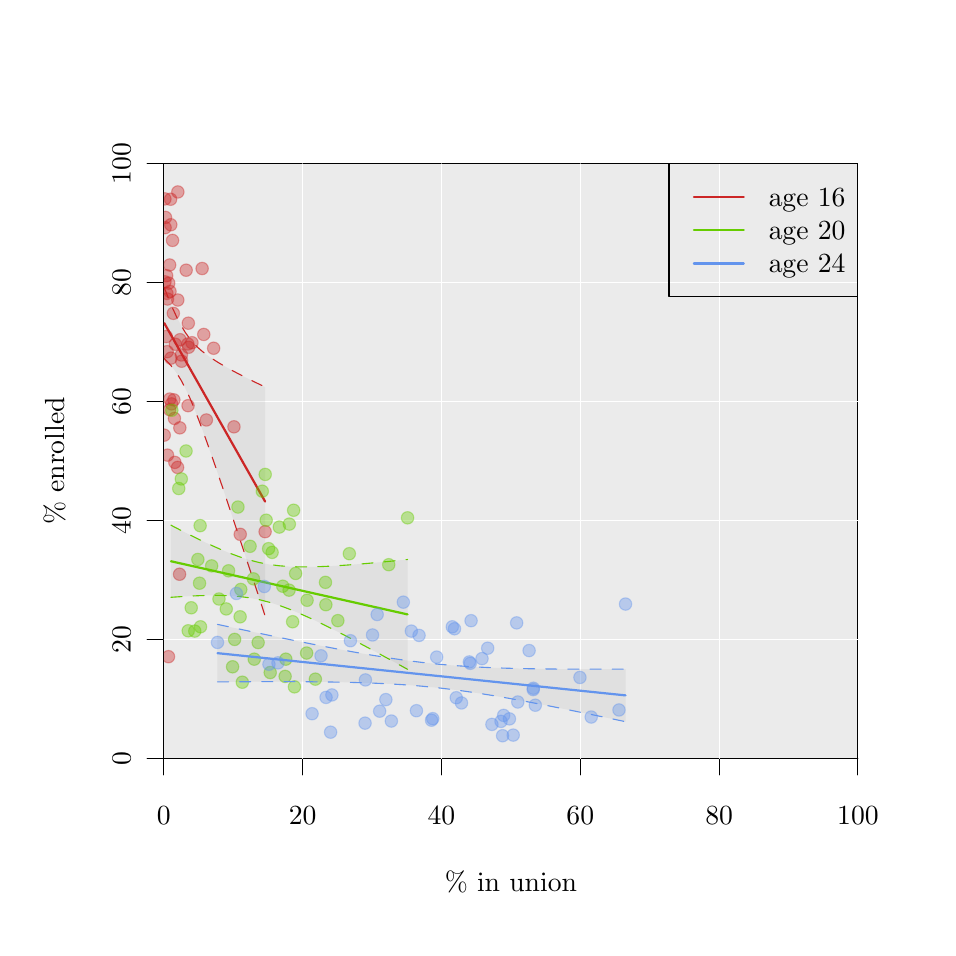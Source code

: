% Created by tikzDevice version 0.6.1 on 2011-11-07 09:56:35
% !TEX encoding = UTF-8 Unicode
\begin{tikzpicture}[x=1pt,y=1pt]
\definecolor[named]{drawColor}{rgb}{0.00,0.00,0.00}
\definecolor[named]{fillColor}{rgb}{1.00,1.00,1.00}
\fill[color=fillColor,] (0,0) rectangle (325.21,325.21);
\begin{scope}
\path[clip] (  0.00,  0.00) rectangle (325.21,325.21);
\definecolor[named]{drawColor}{rgb}{0.07,0.00,0.33}
\definecolor[named]{drawColor}{rgb}{0.00,0.00,0.00}

\draw[color=drawColor,line cap=round,line join=round,fill opacity=0.00,] ( 49.20, 61.20) -- (300.01, 61.20);

\draw[color=drawColor,line cap=round,line join=round,fill opacity=0.00,] ( 49.20, 61.20) -- ( 49.20, 55.20);

\draw[color=drawColor,line cap=round,line join=round,fill opacity=0.00,] ( 99.36, 61.20) -- ( 99.36, 55.20);

\draw[color=drawColor,line cap=round,line join=round,fill opacity=0.00,] (149.53, 61.20) -- (149.53, 55.20);

\draw[color=drawColor,line cap=round,line join=round,fill opacity=0.00,] (199.69, 61.20) -- (199.69, 55.20);

\draw[color=drawColor,line cap=round,line join=round,fill opacity=0.00,] (249.85, 61.20) -- (249.85, 55.20);

\draw[color=drawColor,line cap=round,line join=round,fill opacity=0.00,] (300.01, 61.20) -- (300.01, 55.20);

\node[color=drawColor,anchor=base,inner sep=0pt, outer sep=0pt, scale=  1.00] at ( 49.20, 37.20) {0%
};

\node[color=drawColor,anchor=base,inner sep=0pt, outer sep=0pt, scale=  1.00] at ( 99.36, 37.20) {20%
};

\node[color=drawColor,anchor=base,inner sep=0pt, outer sep=0pt, scale=  1.00] at (149.53, 37.20) {40%
};

\node[color=drawColor,anchor=base,inner sep=0pt, outer sep=0pt, scale=  1.00] at (199.69, 37.20) {60%
};

\node[color=drawColor,anchor=base,inner sep=0pt, outer sep=0pt, scale=  1.00] at (249.85, 37.20) {80%
};

\node[color=drawColor,anchor=base,inner sep=0pt, outer sep=0pt, scale=  1.00] at (300.01, 37.20) {100%
};

\draw[color=drawColor,line cap=round,line join=round,fill opacity=0.00,] ( 49.20, 61.20) -- ( 49.20,276.01);

\draw[color=drawColor,line cap=round,line join=round,fill opacity=0.00,] ( 49.20, 61.20) -- ( 43.20, 61.20);

\draw[color=drawColor,line cap=round,line join=round,fill opacity=0.00,] ( 49.20,104.16) -- ( 43.20,104.16);

\draw[color=drawColor,line cap=round,line join=round,fill opacity=0.00,] ( 49.20,147.13) -- ( 43.20,147.13);

\draw[color=drawColor,line cap=round,line join=round,fill opacity=0.00,] ( 49.20,190.09) -- ( 43.20,190.09);

\draw[color=drawColor,line cap=round,line join=round,fill opacity=0.00,] ( 49.20,233.05) -- ( 43.20,233.05);

\draw[color=drawColor,line cap=round,line join=round,fill opacity=0.00,] ( 49.20,276.01) -- ( 43.20,276.01);

\node[rotate= 90.00,color=drawColor,anchor=base,inner sep=0pt, outer sep=0pt, scale=  1.00] at ( 37.20, 61.20) {0%
};

\node[rotate= 90.00,color=drawColor,anchor=base,inner sep=0pt, outer sep=0pt, scale=  1.00] at ( 37.20,104.16) {20%
};

\node[rotate= 90.00,color=drawColor,anchor=base,inner sep=0pt, outer sep=0pt, scale=  1.00] at ( 37.20,147.13) {40%
};

\node[rotate= 90.00,color=drawColor,anchor=base,inner sep=0pt, outer sep=0pt, scale=  1.00] at ( 37.20,190.09) {60%
};

\node[rotate= 90.00,color=drawColor,anchor=base,inner sep=0pt, outer sep=0pt, scale=  1.00] at ( 37.20,233.05) {80%
};

\node[rotate= 90.00,color=drawColor,anchor=base,inner sep=0pt, outer sep=0pt, scale=  1.00] at ( 37.20,276.01) {100%
};

\draw[color=drawColor,line cap=round,line join=round,fill opacity=0.00,] ( 49.20, 61.20) --
	(300.01, 61.20) --
	(300.01,276.01) --
	( 49.20,276.01) --
	( 49.20, 61.20);
\end{scope}
\begin{scope}
\path[clip] (  0.00,  0.00) rectangle (325.21,325.21);
\definecolor[named]{drawColor}{rgb}{0.07,0.00,0.33}
\definecolor[named]{drawColor}{rgb}{0.00,0.00,0.00}

\node[color=drawColor,anchor=base,inner sep=0pt, outer sep=0pt, scale=  1.00] at (174.61, 13.20) {\% in union%
};

\node[rotate= 90.00,color=drawColor,anchor=base,inner sep=0pt, outer sep=0pt, scale=  1.00] at ( 13.20,168.61) {\% enrolled%
};
\end{scope}
\begin{scope}
\path[clip] ( 49.20, 61.20) rectangle (300.01,276.01);
\definecolor[named]{drawColor}{rgb}{0.07,0.00,0.33}
\definecolor[named]{drawColor}{rgb}{0.00,0.00,0.00}
\definecolor[named]{fillColor}{rgb}{0.92,0.92,0.92}

\draw[color=drawColor,line cap=round,line join=round,fill=fillColor,] ( 49.20, 61.20) rectangle (300.01,276.01);
\definecolor[named]{drawColor}{rgb}{1.00,1.00,1.00}

\draw[color=drawColor,line cap=round,line join=round,fill opacity=0.00,] ( 99.36, 61.20) -- ( 99.36,276.01);

\draw[color=drawColor,line cap=round,line join=round,fill opacity=0.00,] (149.53, 61.20) -- (149.53,276.01);

\draw[color=drawColor,line cap=round,line join=round,fill opacity=0.00,] (199.69, 61.20) -- (199.69,276.01);

\draw[color=drawColor,line cap=round,line join=round,fill opacity=0.00,] (249.85, 61.20) -- (249.85,276.01);

\draw[color=drawColor,line cap=round,line join=round,fill opacity=0.00,] ( 49.20,104.16) -- (300.01,104.16);

\draw[color=drawColor,line cap=round,line join=round,fill opacity=0.00,] ( 49.20,147.13) -- (300.01,147.13);

\draw[color=drawColor,line cap=round,line join=round,fill opacity=0.00,] ( 49.20,190.09) -- (300.01,190.09);

\draw[color=drawColor,line cap=round,line join=round,fill opacity=0.00,] ( 49.20,233.05) -- (300.01,233.05);
\definecolor[named]{fillColor}{rgb}{0.19,0.19,0.19}

\draw[fill=fillColor,fill opacity=0.06,draw opacity=0.00,] ( 49.35,205.63) --
	( 50.87,204.13) --
	( 52.39,202.37) --
	( 53.91,200.29) --
	( 55.43,197.83) --
	( 56.95,194.96) --
	( 58.47,191.71) --
	( 59.99,188.12) --
	( 61.50,184.28) --
	( 63.02,180.25) --
	( 64.54,176.07) --
	( 66.06,171.78) --
	( 67.58,167.41) --
	( 69.10,162.98) --
	( 70.62,158.51) --
	( 72.14,154.00) --
	( 73.65,149.46) --
	( 75.17,144.90) --
	( 76.69,140.33) --
	( 78.21,135.73) --
	( 79.73,131.13) --
	( 81.25,126.51) --
	( 82.77,121.88) --
	( 84.29,117.25) --
	( 85.80,112.61) --
	( 85.80,195.33) --
	( 84.29,196.07) --
	( 82.77,196.81) --
	( 81.25,197.56) --
	( 79.73,198.31) --
	( 78.21,199.08) --
	( 76.69,199.86) --
	( 75.17,200.66) --
	( 73.65,201.47) --
	( 72.14,202.31) --
	( 70.62,203.17) --
	( 69.10,204.07) --
	( 67.58,205.02) --
	( 66.06,206.03) --
	( 64.54,207.11) --
	( 63.02,208.30) --
	( 61.50,209.64) --
	( 59.99,211.18) --
	( 58.47,212.97) --
	( 56.95,215.09) --
	( 55.43,217.60) --
	( 53.91,220.51) --
	( 52.39,223.80) --
	( 50.87,227.42) --
	( 49.35,231.28) --
	cycle;
\definecolor[named]{drawColor}{rgb}{0.80,0.15,0.15}

\draw[color=drawColor,dash pattern=on 4pt off 4pt ,line cap=round,line join=round,fill opacity=0.00,] ( 49.35,205.63) --
	( 50.87,204.13) --
	( 52.39,202.37) --
	( 53.91,200.29) --
	( 55.43,197.83) --
	( 56.95,194.96) --
	( 58.47,191.71) --
	( 59.99,188.12) --
	( 61.50,184.28) --
	( 63.02,180.25) --
	( 64.54,176.07) --
	( 66.06,171.78) --
	( 67.58,167.41) --
	( 69.10,162.98) --
	( 70.62,158.51) --
	( 72.14,154.00) --
	( 73.65,149.46) --
	( 75.17,144.90) --
	( 76.69,140.33) --
	( 78.21,135.73) --
	( 79.73,131.13) --
	( 81.25,126.51) --
	( 82.77,121.88) --
	( 84.29,117.25) --
	( 85.80,112.61);

\draw[color=drawColor,dash pattern=on 4pt off 4pt ,line cap=round,line join=round,fill opacity=0.00,] ( 49.35,231.28) --
	( 50.87,227.42) --
	( 52.39,223.80) --
	( 53.91,220.51) --
	( 55.43,217.60) --
	( 56.95,215.09) --
	( 58.47,212.97) --
	( 59.99,211.18) --
	( 61.50,209.64) --
	( 63.02,208.30) --
	( 64.54,207.11) --
	( 66.06,206.03) --
	( 67.58,205.02) --
	( 69.10,204.07) --
	( 70.62,203.17) --
	( 72.14,202.31) --
	( 73.65,201.47) --
	( 75.17,200.66) --
	( 76.69,199.86) --
	( 78.21,199.08) --
	( 79.73,198.31) --
	( 81.25,197.56) --
	( 82.77,196.81) --
	( 84.29,196.07) --
	( 85.80,195.33);

\draw[color=drawColor,line width= 0.8pt,line cap=round,line join=round,fill opacity=0.00,] ( 49.35,218.46) -- ( 85.80,153.97);
\definecolor[named]{drawColor}{rgb}{0.80,0.15,0.15}
\definecolor[named]{fillColor}{rgb}{0.80,0.15,0.15}

\draw[color=drawColor,line cap=round,line join=round,fill=fillColor,fill opacity=0.38,draw opacity=0.38,] ( 54.25,226.80) circle (  2.25);

\draw[color=drawColor,line cap=round,line join=round,fill=fillColor,fill opacity=0.38,draw opacity=0.38,] ( 50.08,213.60) circle (  2.25);

\draw[color=drawColor,line cap=round,line join=round,fill=fillColor,fill opacity=0.38,draw opacity=0.38,] ( 49.35,177.97) circle (  2.25);

\draw[color=drawColor,line cap=round,line join=round,fill=fillColor,fill opacity=0.38,draw opacity=0.38,] ( 49.58,263.33) circle (  2.25);

\draw[color=drawColor,line cap=round,line join=round,fill=fillColor,fill opacity=0.38,draw opacity=0.38,] ( 50.42,208.13) circle (  2.25);

\draw[color=drawColor,line cap=round,line join=round,fill=fillColor,fill opacity=0.38,draw opacity=0.38,] ( 52.63,221.99) circle (  2.25);

\draw[color=drawColor,line cap=round,line join=round,fill=fillColor,fill opacity=0.38,draw opacity=0.38,] ( 51.43,229.88) circle (  2.25);

\draw[color=drawColor,line cap=round,line join=round,fill=fillColor,fill opacity=0.38,draw opacity=0.38,] ( 50.88, 97.92) circle (  2.25);

\draw[color=drawColor,line cap=round,line join=round,fill=fillColor,fill opacity=0.38,draw opacity=0.38,] ( 51.34,191.01) circle (  2.25);

\draw[color=drawColor,line cap=round,line join=round,fill=fillColor,fill opacity=0.38,draw opacity=0.38,] ( 58.14,209.72) circle (  2.25);

\draw[color=drawColor,line cap=round,line join=round,fill=fillColor,fill opacity=0.38,draw opacity=0.38,] ( 52.82,190.72) circle (  2.25);

\draw[color=drawColor,line cap=round,line join=round,fill=fillColor,fill opacity=0.38,draw opacity=0.38,] ( 52.35,248.34) circle (  2.25);

\draw[color=drawColor,line cap=round,line join=round,fill=fillColor,fill opacity=0.38,draw opacity=0.38,] ( 57.95,188.62) circle (  2.25);

\draw[color=drawColor,line cap=round,line join=round,fill=fillColor,fill opacity=0.38,draw opacity=0.38,] ( 74.54,180.98) circle (  2.25);

\draw[color=drawColor,line cap=round,line join=round,fill=fillColor,fill opacity=0.38,draw opacity=0.38,] ( 49.81,256.63) circle (  2.25);

\draw[color=drawColor,line cap=round,line join=round,fill=fillColor,fill opacity=0.38,draw opacity=0.38,] ( 51.98,189.26) circle (  2.25);

\draw[color=drawColor,line cap=round,line join=round,fill=fillColor,fill opacity=0.38,draw opacity=0.38,] ( 55.05,212.46) circle (  2.25);

\draw[color=drawColor,line cap=round,line join=round,fill=fillColor,fill opacity=0.38,draw opacity=0.38,] ( 63.04,238.18) circle (  2.25);

\draw[color=drawColor,line cap=round,line join=round,fill=fillColor,fill opacity=0.38,draw opacity=0.38,] ( 51.30,239.45) circle (  2.25);

\draw[color=drawColor,line cap=round,line join=round,fill=fillColor,fill opacity=0.38,draw opacity=0.38,] ( 53.36,210.82) circle (  2.25);

\draw[color=drawColor,line cap=round,line join=round,fill=fillColor,fill opacity=0.38,draw opacity=0.38,] ( 49.59,233.36) circle (  2.25);

\draw[color=drawColor,line cap=round,line join=round,fill=fillColor,fill opacity=0.38,draw opacity=0.38,] ( 67.20,209.37) circle (  2.25);

\draw[color=drawColor,line cap=round,line join=round,fill=fillColor,fill opacity=0.38,draw opacity=0.38,] ( 50.97,232.90) circle (  2.25);

\draw[color=drawColor,line cap=round,line join=round,fill=fillColor,fill opacity=0.38,draw opacity=0.38,] ( 54.88,127.71) circle (  2.25);

\draw[color=drawColor,line cap=round,line join=round,fill=fillColor,fill opacity=0.38,draw opacity=0.38,] ( 54.98,180.61) circle (  2.25);

\draw[color=drawColor,line cap=round,line join=round,fill=fillColor,fill opacity=0.38,draw opacity=0.38,] ( 54.17,166.31) circle (  2.25);

\draw[color=drawColor,line cap=round,line join=round,fill=fillColor,fill opacity=0.38,draw opacity=0.38,] ( 63.63,214.35) circle (  2.25);

\draw[color=drawColor,line cap=round,line join=round,fill=fillColor,fill opacity=0.38,draw opacity=0.38,] ( 53.18,168.13) circle (  2.25);

\draw[color=drawColor,line cap=round,line join=round,fill=fillColor,fill opacity=0.38,draw opacity=0.38,] ( 51.76,205.79) circle (  2.25);

\draw[color=drawColor,line cap=round,line join=round,fill=fillColor,fill opacity=0.38,draw opacity=0.38,] ( 57.27,237.57) circle (  2.25);

\draw[color=drawColor,line cap=round,line join=round,fill=fillColor,fill opacity=0.38,draw opacity=0.38,] ( 57.88,210.92) circle (  2.25);

\draw[color=drawColor,line cap=round,line join=round,fill=fillColor,fill opacity=0.38,draw opacity=0.38,] ( 50.53,227.16) circle (  2.25);

\draw[color=drawColor,line cap=round,line join=round,fill=fillColor,fill opacity=0.38,draw opacity=0.38,] ( 51.64,263.21) circle (  2.25);

\draw[color=drawColor,line cap=round,line join=round,fill=fillColor,fill opacity=0.38,draw opacity=0.38,] ( 50.31,229.19) circle (  2.25);

\draw[color=drawColor,line cap=round,line join=round,fill=fillColor,fill opacity=0.38,draw opacity=0.38,] ( 85.80,143.09) circle (  2.25);

\draw[color=drawColor,line cap=round,line join=round,fill=fillColor,fill opacity=0.38,draw opacity=0.38,] ( 76.81,142.13) circle (  2.25);

\draw[color=drawColor,line cap=round,line join=round,fill=fillColor,fill opacity=0.38,draw opacity=0.38,] ( 59.37,211.37) circle (  2.25);

\draw[color=drawColor,line cap=round,line join=round,fill=fillColor,fill opacity=0.38,draw opacity=0.38,] ( 51.71,253.99) circle (  2.25);

\draw[color=drawColor,line cap=round,line join=round,fill=fillColor,fill opacity=0.38,draw opacity=0.38,] ( 50.22,235.58) circle (  2.25);

\draw[color=drawColor,line cap=round,line join=round,fill=fillColor,fill opacity=0.38,draw opacity=0.38,] ( 64.58,183.45) circle (  2.25);

\draw[color=drawColor,line cap=round,line join=round,fill=fillColor,fill opacity=0.38,draw opacity=0.38,] ( 49.66,252.94) circle (  2.25);

\draw[color=drawColor,line cap=round,line join=round,fill=fillColor,fill opacity=0.38,draw opacity=0.38,] ( 53.02,184.01) circle (  2.25);

\draw[color=drawColor,line cap=round,line join=round,fill=fillColor,fill opacity=0.38,draw opacity=0.38,] ( 55.54,206.94) circle (  2.25);

\draw[color=drawColor,line cap=round,line join=round,fill=fillColor,fill opacity=0.38,draw opacity=0.38,] ( 50.52,170.75) circle (  2.25);

\draw[color=drawColor,line cap=round,line join=round,fill=fillColor,fill opacity=0.38,draw opacity=0.38,] ( 58.05,218.42) circle (  2.25);

\draw[color=drawColor,line cap=round,line join=round,fill=fillColor,fill opacity=0.38,draw opacity=0.38,] ( 54.26,265.84) circle (  2.25);

\draw[color=drawColor,line cap=round,line join=round,fill=fillColor,fill opacity=0.38,draw opacity=0.38,] ( 55.64,204.68) circle (  2.25);

\draw[color=drawColor,line cap=round,line join=round,fill=fillColor,fill opacity=0.38,draw opacity=0.38,] ( 51.31,187.17) circle (  2.25);
\definecolor[named]{fillColor}{rgb}{0.19,0.19,0.19}

\draw[fill=fillColor,fill opacity=0.06,draw opacity=0.00,] ( 51.77,119.37) --
	( 55.33,119.61) --
	( 58.90,119.82) --
	( 62.46,119.98) --
	( 66.02,120.06) --
	( 69.58,120.06) --
	( 73.15,119.93) --
	( 76.71,119.65) --
	( 80.27,119.17) --
	( 83.83,118.48) --
	( 87.40,117.57) --
	( 90.96,116.43) --
	( 94.52,115.11) --
	( 98.09,113.63) --
	(101.65,112.03) --
	(105.21,110.34) --
	(108.77,108.59) --
	(112.34,106.78) --
	(115.90,104.93) --
	(119.46,103.04) --
	(123.02,101.14) --
	(126.59, 99.21) --
	(130.15, 97.27) --
	(133.71, 95.31) --
	(137.27, 93.35) --
	(137.27,133.03) --
	(133.71,132.66) --
	(130.15,132.31) --
	(126.59,131.97) --
	(123.02,131.64) --
	(119.46,131.34) --
	(115.90,131.06) --
	(112.34,130.81) --
	(108.77,130.60) --
	(105.21,130.44) --
	(101.65,130.35) --
	( 98.09,130.36) --
	( 94.52,130.48) --
	( 90.96,130.76) --
	( 87.40,131.22) --
	( 83.83,131.90) --
	( 80.27,132.81) --
	( 76.71,133.94) --
	( 73.15,135.26) --
	( 69.58,136.74) --
	( 66.02,138.33) --
	( 62.46,140.02) --
	( 58.90,141.77) --
	( 55.33,143.58) --
	( 51.77,145.43) --
	cycle;
\definecolor[named]{drawColor}{rgb}{0.40,0.80,0.00}

\draw[color=drawColor,dash pattern=on 4pt off 4pt ,line cap=round,line join=round,fill opacity=0.00,] ( 51.77,119.37) --
	( 55.33,119.61) --
	( 58.90,119.82) --
	( 62.46,119.98) --
	( 66.02,120.06) --
	( 69.58,120.06) --
	( 73.15,119.93) --
	( 76.71,119.65) --
	( 80.27,119.17) --
	( 83.83,118.48) --
	( 87.40,117.57) --
	( 90.96,116.43) --
	( 94.52,115.11) --
	( 98.09,113.63) --
	(101.65,112.03) --
	(105.21,110.34) --
	(108.77,108.59) --
	(112.34,106.78) --
	(115.90,104.93) --
	(119.46,103.04) --
	(123.02,101.14) --
	(126.59, 99.21) --
	(130.15, 97.27) --
	(133.71, 95.31) --
	(137.27, 93.35);

\draw[color=drawColor,dash pattern=on 4pt off 4pt ,line cap=round,line join=round,fill opacity=0.00,] ( 51.77,145.43) --
	( 55.33,143.58) --
	( 58.90,141.77) --
	( 62.46,140.02) --
	( 66.02,138.33) --
	( 69.58,136.74) --
	( 73.15,135.26) --
	( 76.71,133.94) --
	( 80.27,132.81) --
	( 83.83,131.90) --
	( 87.40,131.22) --
	( 90.96,130.76) --
	( 94.52,130.48) --
	( 98.09,130.36) --
	(101.65,130.35) --
	(105.21,130.44) --
	(108.77,130.60) --
	(112.34,130.81) --
	(115.90,131.06) --
	(119.46,131.34) --
	(123.02,131.64) --
	(126.59,131.97) --
	(130.15,132.31) --
	(133.71,132.66) --
	(137.27,133.03);

\draw[color=drawColor,line width= 0.8pt,line cap=round,line join=round,fill opacity=0.00,] ( 51.77,132.40) -- (137.27,113.19);
\definecolor[named]{drawColor}{rgb}{0.40,0.80,0.00}
\definecolor[named]{fillColor}{rgb}{0.40,0.80,0.00}

\draw[color=drawColor,line cap=round,line join=round,fill=fillColor,fill opacity=0.38,draw opacity=0.38,] ( 80.37,137.80) circle (  2.25);

\draw[color=drawColor,line cap=round,line join=round,fill=fillColor,fill opacity=0.38,draw opacity=0.38,] ( 58.01,107.27) circle (  2.25);

\draw[color=drawColor,line cap=round,line join=round,fill=fillColor,fill opacity=0.38,draw opacity=0.38,] ( 60.38,107.16) circle (  2.25);

\draw[color=drawColor,line cap=round,line join=round,fill=fillColor,fill opacity=0.38,draw opacity=0.38,] ( 72.58,128.94) circle (  2.25);

\draw[color=drawColor,line cap=round,line join=round,fill=fillColor,fill opacity=0.38,draw opacity=0.38,] ( 75.99,151.99) circle (  2.25);

\draw[color=drawColor,line cap=round,line join=round,fill=fillColor,fill opacity=0.38,draw opacity=0.38,] ( 93.03, 90.79) circle (  2.25);

\draw[color=drawColor,line cap=round,line join=round,fill=fillColor,fill opacity=0.38,draw opacity=0.38,] ( 88.33,135.60) circle (  2.25);

\draw[color=drawColor,line cap=round,line join=round,fill=fillColor,fill opacity=0.38,draw opacity=0.38,] ( 77.56, 88.69) circle (  2.25);

\draw[color=drawColor,line cap=round,line join=round,fill=fillColor,fill opacity=0.38,draw opacity=0.38,] (100.80, 99.23) circle (  2.25);

\draw[color=drawColor,line cap=round,line join=round,fill=fillColor,fill opacity=0.38,draw opacity=0.38,] ( 92.17,123.38) circle (  2.25);

\draw[color=drawColor,line cap=round,line join=round,fill=fillColor,fill opacity=0.38,draw opacity=0.38,] ( 87.06,136.95) circle (  2.25);

\draw[color=drawColor,line cap=round,line join=round,fill=fillColor,fill opacity=0.38,draw opacity=0.38,] ( 85.83,163.77) circle (  2.25);

\draw[color=drawColor,line cap=round,line join=round,fill=fillColor,fill opacity=0.38,draw opacity=0.38,] (107.61,124.78) circle (  2.25);

\draw[color=drawColor,line cap=round,line join=round,fill=fillColor,fill opacity=0.38,draw opacity=0.38,] ( 52.09,186.97) circle (  2.25);

\draw[color=drawColor,line cap=round,line join=round,fill=fillColor,fill opacity=0.38,draw opacity=0.38,] ( 93.28, 97.02) circle (  2.25);

\draw[color=drawColor,line cap=round,line join=round,fill=fillColor,fill opacity=0.38,draw opacity=0.38,] ( 66.48,130.73) circle (  2.25);

\draw[color=drawColor,line cap=round,line join=round,fill=fillColor,fill opacity=0.38,draw opacity=0.38,] ( 95.74,110.54) circle (  2.25);

\draw[color=drawColor,line cap=round,line join=round,fill=fillColor,fill opacity=0.38,draw opacity=0.38,] ( 77.01,122.20) circle (  2.25);

\draw[color=drawColor,line cap=round,line join=round,fill=fillColor,fill opacity=0.38,draw opacity=0.38,] ( 69.13,118.76) circle (  2.25);

\draw[color=drawColor,line cap=round,line join=round,fill=fillColor,fill opacity=0.38,draw opacity=0.38,] ( 61.50,133.04) circle (  2.25);

\draw[color=drawColor,line cap=round,line join=round,fill=fillColor,fill opacity=0.38,draw opacity=0.38,] ( 76.77,112.33) circle (  2.25);

\draw[color=drawColor,line cap=round,line join=round,fill=fillColor,fill opacity=0.38,draw opacity=0.38,] ( 71.76,115.17) circle (  2.25);

\draw[color=drawColor,line cap=round,line join=round,fill=fillColor,fill opacity=0.38,draw opacity=0.38,] (130.47,131.15) circle (  2.25);

\draw[color=drawColor,line cap=round,line join=round,fill=fillColor,fill opacity=0.38,draw opacity=0.38,] ( 62.45,108.71) circle (  2.25);

\draw[color=drawColor,line cap=round,line join=round,fill=fillColor,fill opacity=0.38,draw opacity=0.38,] ( 74.04, 94.26) circle (  2.25);

\draw[color=drawColor,line cap=round,line join=round,fill=fillColor,fill opacity=0.38,draw opacity=0.38,] (107.75,116.70) circle (  2.25);

\draw[color=drawColor,line cap=round,line join=round,fill=fillColor,fill opacity=0.38,draw opacity=0.38,] ( 74.78,104.16) circle (  2.25);

\draw[color=drawColor,line cap=round,line join=round,fill=fillColor,fill opacity=0.38,draw opacity=0.38,] ( 59.10,115.59) circle (  2.25);

\draw[color=drawColor,line cap=round,line join=round,fill=fillColor,fill opacity=0.38,draw opacity=0.38,] (137.27,148.09) circle (  2.25);

\draw[color=drawColor,line cap=round,line join=round,fill=fillColor,fill opacity=0.38,draw opacity=0.38,] (112.08,110.94) circle (  2.25);

\draw[color=drawColor,line cap=round,line join=round,fill=fillColor,fill opacity=0.38,draw opacity=0.38,] ( 94.46,121.96) circle (  2.25);

\draw[color=drawColor,line cap=round,line join=round,fill=fillColor,fill opacity=0.38,draw opacity=0.38,] ( 90.92,144.75) circle (  2.25);

\draw[color=drawColor,line cap=round,line join=round,fill=fillColor,fill opacity=0.38,draw opacity=0.38,] ( 86.18,147.23) circle (  2.25);

\draw[color=drawColor,line cap=round,line join=round,fill=fillColor,fill opacity=0.38,draw opacity=0.38,] ( 62.32,145.26) circle (  2.25);

\draw[color=drawColor,line cap=round,line join=round,fill=fillColor,fill opacity=0.38,draw opacity=0.38,] ( 96.10,150.83) circle (  2.25);

\draw[color=drawColor,line cap=round,line join=round,fill=fillColor,fill opacity=0.38,draw opacity=0.38,] ( 62.10,124.47) circle (  2.25);

\draw[color=drawColor,line cap=round,line join=round,fill=fillColor,fill opacity=0.38,draw opacity=0.38,] (103.96, 89.80) circle (  2.25);

\draw[color=drawColor,line cap=round,line join=round,fill=fillColor,fill opacity=0.38,draw opacity=0.38,] ( 87.64, 92.19) circle (  2.25);

\draw[color=drawColor,line cap=round,line join=round,fill=fillColor,fill opacity=0.38,draw opacity=0.38,] ( 94.55,145.82) circle (  2.25);

\draw[color=drawColor,line cap=round,line join=round,fill=fillColor,fill opacity=0.38,draw opacity=0.38,] ( 57.23,172.24) circle (  2.25);

\draw[color=drawColor,line cap=round,line join=round,fill=fillColor,fill opacity=0.38,draw opacity=0.38,] ( 55.51,162.14) circle (  2.25);

\draw[color=drawColor,line cap=round,line join=round,fill=fillColor,fill opacity=0.38,draw opacity=0.38,] (100.97,118.30) circle (  2.25);

\draw[color=drawColor,line cap=round,line join=round,fill=fillColor,fill opacity=0.38,draw opacity=0.38,] ( 54.59,158.69) circle (  2.25);

\draw[color=drawColor,line cap=round,line join=round,fill=fillColor,fill opacity=0.38,draw opacity=0.38,] ( 96.40, 87.01) circle (  2.25);

\draw[color=drawColor,line cap=round,line join=round,fill=fillColor,fill opacity=0.38,draw opacity=0.38,] ( 81.58,126.04) circle (  2.25);

\draw[color=drawColor,line cap=round,line join=round,fill=fillColor,fill opacity=0.38,draw opacity=0.38,] ( 81.87, 97.02) circle (  2.25);

\draw[color=drawColor,line cap=round,line join=round,fill=fillColor,fill opacity=0.38,draw opacity=0.38,] (116.23,135.13) circle (  2.25);

\draw[color=drawColor,line cap=round,line join=round,fill=fillColor,fill opacity=0.38,draw opacity=0.38,] ( 84.77,157.71) circle (  2.25);

\draw[color=drawColor,line cap=round,line join=round,fill=fillColor,fill opacity=0.38,draw opacity=0.38,] ( 96.83,127.99) circle (  2.25);

\draw[color=drawColor,line cap=round,line join=round,fill=fillColor,fill opacity=0.38,draw opacity=0.38,] ( 83.28,103.03) circle (  2.25);
\definecolor[named]{fillColor}{rgb}{0.19,0.19,0.19}

\draw[fill=fillColor,fill opacity=0.06,draw opacity=0.00,] ( 68.59, 88.80) --
	( 74.74, 88.84) --
	( 80.88, 88.88) --
	( 87.02, 88.89) --
	( 93.17, 88.89) --
	( 99.31, 88.87) --
	(105.45, 88.82) --
	(111.60, 88.73) --
	(117.74, 88.60) --
	(123.88, 88.40) --
	(130.03, 88.13) --
	(136.17, 87.76) --
	(142.31, 87.27) --
	(148.46, 86.65) --
	(154.60, 85.91) --
	(160.74, 85.04) --
	(166.89, 84.07) --
	(173.03, 83.02) --
	(179.17, 81.90) --
	(185.31, 80.73) --
	(191.46, 79.52) --
	(197.60, 78.27) --
	(203.74, 77.01) --
	(209.89, 75.73) --
	(216.03, 74.43) --
	(216.03, 93.44) --
	(209.89, 93.41) --
	(203.74, 93.40) --
	(197.60, 93.40) --
	(191.46, 93.44) --
	(185.31, 93.50) --
	(179.17, 93.60) --
	(173.03, 93.75) --
	(166.89, 93.97) --
	(160.74, 94.27) --
	(154.60, 94.68) --
	(148.46, 95.20) --
	(142.31, 95.86) --
	(136.17, 96.64) --
	(130.03, 97.54) --
	(123.88, 98.54) --
	(117.74, 99.62) --
	(111.60,100.75) --
	(105.45,101.94) --
	( 99.31,103.16) --
	( 93.17,104.41) --
	( 87.02,105.68) --
	( 80.88,106.97) --
	( 74.74,108.27) --
	( 68.59,109.59) --
	cycle;
\definecolor[named]{drawColor}{rgb}{0.39,0.58,0.93}

\draw[color=drawColor,dash pattern=on 4pt off 4pt ,line cap=round,line join=round,fill opacity=0.00,] ( 68.59, 88.80) --
	( 74.74, 88.84) --
	( 80.88, 88.88) --
	( 87.02, 88.89) --
	( 93.17, 88.89) --
	( 99.31, 88.87) --
	(105.45, 88.82) --
	(111.60, 88.73) --
	(117.74, 88.60) --
	(123.88, 88.40) --
	(130.03, 88.13) --
	(136.17, 87.76) --
	(142.31, 87.27) --
	(148.46, 86.65) --
	(154.60, 85.91) --
	(160.74, 85.04) --
	(166.89, 84.07) --
	(173.03, 83.02) --
	(179.17, 81.90) --
	(185.31, 80.73) --
	(191.46, 79.52) --
	(197.60, 78.27) --
	(203.74, 77.01) --
	(209.89, 75.73) --
	(216.03, 74.43);

\draw[color=drawColor,dash pattern=on 4pt off 4pt ,line cap=round,line join=round,fill opacity=0.00,] ( 68.59,109.59) --
	( 74.74,108.27) --
	( 80.88,106.97) --
	( 87.02,105.68) --
	( 93.17,104.41) --
	( 99.31,103.16) --
	(105.45,101.94) --
	(111.60,100.75) --
	(117.74, 99.62) --
	(123.88, 98.54) --
	(130.03, 97.54) --
	(136.17, 96.64) --
	(142.31, 95.86) --
	(148.46, 95.20) --
	(154.60, 94.68) --
	(160.74, 94.27) --
	(166.89, 93.97) --
	(173.03, 93.75) --
	(179.17, 93.60) --
	(185.31, 93.50) --
	(191.46, 93.44) --
	(197.60, 93.40) --
	(203.74, 93.40) --
	(209.89, 93.41) --
	(216.03, 93.44);

\draw[color=drawColor,line width= 0.8pt,line cap=round,line join=round,fill opacity=0.00,] ( 68.59, 99.19) -- (216.03, 83.93);
\definecolor[named]{drawColor}{rgb}{0.39,0.58,0.93}
\definecolor[named]{fillColor}{rgb}{0.39,0.58,0.93}

\draw[color=drawColor,line cap=round,line join=round,fill=fillColor,fill opacity=0.38,draw opacity=0.38,] (138.64,107.16) circle (  2.25);

\draw[color=drawColor,line cap=round,line join=round,fill=fillColor,fill opacity=0.38,draw opacity=0.38,] (131.42, 74.66) circle (  2.25);

\draw[color=drawColor,line cap=round,line join=round,fill=fillColor,fill opacity=0.38,draw opacity=0.38,] (106.00, 98.24) circle (  2.25);

\draw[color=drawColor,line cap=round,line join=round,fill=fillColor,fill opacity=0.38,draw opacity=0.38,] (183.43, 80.38) circle (  2.25);

\draw[color=drawColor,line cap=round,line join=round,fill=fillColor,fill opacity=0.38,draw opacity=0.38,] (135.74,117.62) circle (  2.25);

\draw[color=drawColor,line cap=round,line join=round,fill=fillColor,fill opacity=0.38,draw opacity=0.38,] (167.75, 73.45) circle (  2.25);

\draw[color=drawColor,line cap=round,line join=round,fill=fillColor,fill opacity=0.38,draw opacity=0.38,] (159.92, 95.51) circle (  2.25);

\draw[color=drawColor,line cap=round,line join=round,fill=fillColor,fill opacity=0.38,draw opacity=0.38,] (145.93, 74.97) circle (  2.25);

\draw[color=drawColor,line cap=round,line join=round,fill=fillColor,fill opacity=0.38,draw opacity=0.38,] (203.63, 76.11) circle (  2.25);

\draw[color=drawColor,line cap=round,line join=round,fill=fillColor,fill opacity=0.38,draw opacity=0.38,] (147.79, 97.77) circle (  2.25);

\draw[color=drawColor,line cap=round,line join=round,fill=fillColor,fill opacity=0.38,draw opacity=0.38,] (160.22,110.92) circle (  2.25);

\draw[color=drawColor,line cap=round,line join=round,fill=fillColor,fill opacity=0.38,draw opacity=0.38,] (176.69,110.13) circle (  2.25);

\draw[color=drawColor,line cap=round,line join=round,fill=fillColor,fill opacity=0.38,draw opacity=0.38,] (181.19,100.13) circle (  2.25);

\draw[color=drawColor,line cap=round,line join=round,fill=fillColor,fill opacity=0.38,draw opacity=0.38,] ( 68.59,103.07) circle (  2.25);

\draw[color=drawColor,line cap=round,line join=round,fill=fillColor,fill opacity=0.38,draw opacity=0.38,] (127.19, 78.23) circle (  2.25);

\draw[color=drawColor,line cap=round,line join=round,fill=fillColor,fill opacity=0.38,draw opacity=0.38,] (121.91, 73.90) circle (  2.25);

\draw[color=drawColor,line cap=round,line join=round,fill=fillColor,fill opacity=0.38,draw opacity=0.38,] (174.08, 75.44) circle (  2.25);

\draw[color=drawColor,line cap=round,line join=round,fill=fillColor,fill opacity=0.38,draw opacity=0.38,] (154.87, 83.08) circle (  2.25);

\draw[color=drawColor,line cap=round,line join=round,fill=fillColor,fill opacity=0.38,draw opacity=0.38,] (107.82, 83.21) circle (  2.25);

\draw[color=drawColor,line cap=round,line join=round,fill=fillColor,fill opacity=0.38,draw opacity=0.38,] (102.77, 77.31) circle (  2.25);

\draw[color=drawColor,line cap=round,line join=round,fill=fillColor,fill opacity=0.38,draw opacity=0.38,] (146.37, 75.52) circle (  2.25);

\draw[color=drawColor,line cap=round,line join=round,fill=fillColor,fill opacity=0.38,draw opacity=0.38,] (177.10, 81.54) circle (  2.25);

\draw[color=drawColor,line cap=round,line join=round,fill=fillColor,fill opacity=0.38,draw opacity=0.38,] (213.67, 78.66) circle (  2.25);

\draw[color=drawColor,line cap=round,line join=round,fill=fillColor,fill opacity=0.38,draw opacity=0.38,] (109.46, 70.64) circle (  2.25);

\draw[color=drawColor,line cap=round,line join=round,fill=fillColor,fill opacity=0.38,draw opacity=0.38,] (122.05, 89.52) circle (  2.25);

\draw[color=drawColor,line cap=round,line join=round,fill=fillColor,fill opacity=0.38,draw opacity=0.38,] (182.74, 86.52) circle (  2.25);

\draw[color=drawColor,line cap=round,line join=round,fill=fillColor,fill opacity=0.38,draw opacity=0.38,] (171.99, 76.70) circle (  2.25);

\draw[color=drawColor,line cap=round,line join=round,fill=fillColor,fill opacity=0.38,draw opacity=0.38,] ( 90.45, 95.69) circle (  2.25);

\draw[color=drawColor,line cap=round,line join=round,fill=fillColor,fill opacity=0.38,draw opacity=0.38,] (216.03,116.93) circle (  2.25);

\draw[color=drawColor,line cap=round,line join=round,fill=fillColor,fill opacity=0.38,draw opacity=0.38,] (182.67, 86.02) circle (  2.25);

\draw[color=drawColor,line cap=round,line join=round,fill=fillColor,fill opacity=0.38,draw opacity=0.38,] (164.17, 97.22) circle (  2.25);

\draw[color=drawColor,line cap=round,line join=round,fill=fillColor,fill opacity=0.38,draw opacity=0.38,] (153.43,108.71) circle (  2.25);

\draw[color=drawColor,line cap=round,line join=round,fill=fillColor,fill opacity=0.38,draw opacity=0.38,] (154.23,108.00) circle (  2.25);

\draw[color=drawColor,line cap=round,line join=round,fill=fillColor,fill opacity=0.38,draw opacity=0.38,] (116.62,103.68) circle (  2.25);

\draw[color=drawColor,line cap=round,line join=round,fill=fillColor,fill opacity=0.38,draw opacity=0.38,] (166.23,100.98) circle (  2.25);

\draw[color=drawColor,line cap=round,line join=round,fill=fillColor,fill opacity=0.38,draw opacity=0.38,] (129.43, 82.41) circle (  2.25);

\draw[color=drawColor,line cap=round,line join=round,fill=fillColor,fill opacity=0.38,draw opacity=0.38,] (171.04, 74.54) circle (  2.25);

\draw[color=drawColor,line cap=round,line join=round,fill=fillColor,fill opacity=0.38,draw opacity=0.38,] (109.93, 84.09) circle (  2.25);

\draw[color=drawColor,line cap=round,line join=round,fill=fillColor,fill opacity=0.38,draw opacity=0.38,] (126.29,113.15) circle (  2.25);

\draw[color=drawColor,line cap=round,line join=round,fill=fillColor,fill opacity=0.38,draw opacity=0.38,] ( 87.18, 95.18) circle (  2.25);

\draw[color=drawColor,line cap=round,line join=round,fill=fillColor,fill opacity=0.38,draw opacity=0.38,] ( 75.43,120.76) circle (  2.25);

\draw[color=drawColor,line cap=round,line join=round,fill=fillColor,fill opacity=0.38,draw opacity=0.38,] (124.61,105.76) circle (  2.25);

\draw[color=drawColor,line cap=round,line join=round,fill=fillColor,fill opacity=0.38,draw opacity=0.38,] ( 85.50,123.28) circle (  2.25);

\draw[color=drawColor,line cap=round,line join=round,fill=fillColor,fill opacity=0.38,draw opacity=0.38,] (171.61, 69.35) circle (  2.25);

\draw[color=drawColor,line cap=round,line join=round,fill=fillColor,fill opacity=0.38,draw opacity=0.38,] (140.48, 78.39) circle (  2.25);

\draw[color=drawColor,line cap=round,line join=round,fill=fillColor,fill opacity=0.38,draw opacity=0.38,] (156.76, 81.19) circle (  2.25);

\draw[color=drawColor,line cap=round,line join=round,fill=fillColor,fill opacity=0.38,draw opacity=0.38,] (199.56, 90.41) circle (  2.25);

\draw[color=drawColor,line cap=round,line join=round,fill=fillColor,fill opacity=0.38,draw opacity=0.38,] (141.42,105.60) circle (  2.25);

\draw[color=drawColor,line cap=round,line join=round,fill=fillColor,fill opacity=0.38,draw opacity=0.38,] (159.60, 96.02) circle (  2.25);

\draw[color=drawColor,line cap=round,line join=round,fill=fillColor,fill opacity=0.38,draw opacity=0.38,] (175.45, 69.58) circle (  2.25);
\definecolor[named]{drawColor}{rgb}{0.00,0.00,0.00}

\draw[color=drawColor,line cap=round,line join=round,fill opacity=0.00,] (231.74,276.01) rectangle (300.01,228.01);
\definecolor[named]{drawColor}{rgb}{0.80,0.15,0.15}

\draw[color=drawColor,line width= 0.8pt,line cap=round,line join=round,fill opacity=0.00,] (240.74,264.01) -- (258.74,264.01);
\definecolor[named]{drawColor}{rgb}{0.40,0.80,0.00}

\draw[color=drawColor,line width= 0.8pt,line cap=round,line join=round,fill opacity=0.00,] (240.74,252.01) -- (258.74,252.01);
\definecolor[named]{drawColor}{rgb}{0.39,0.58,0.93}

\draw[color=drawColor,line width= 0.8pt,line cap=round,line join=round,fill opacity=0.00,] (240.74,240.01) -- (258.74,240.01);
\definecolor[named]{drawColor}{rgb}{0.00,0.00,0.00}

\node[color=drawColor,anchor=base west,inner sep=0pt, outer sep=0pt, scale=  1.00] at (267.74,260.57) {age 16%
};

\node[color=drawColor,anchor=base west,inner sep=0pt, outer sep=0pt, scale=  1.00] at (267.74,248.57) {age 20%
};

\node[color=drawColor,anchor=base west,inner sep=0pt, outer sep=0pt, scale=  1.00] at (267.74,236.57) {age 24%
};
\end{scope}
\end{tikzpicture}
